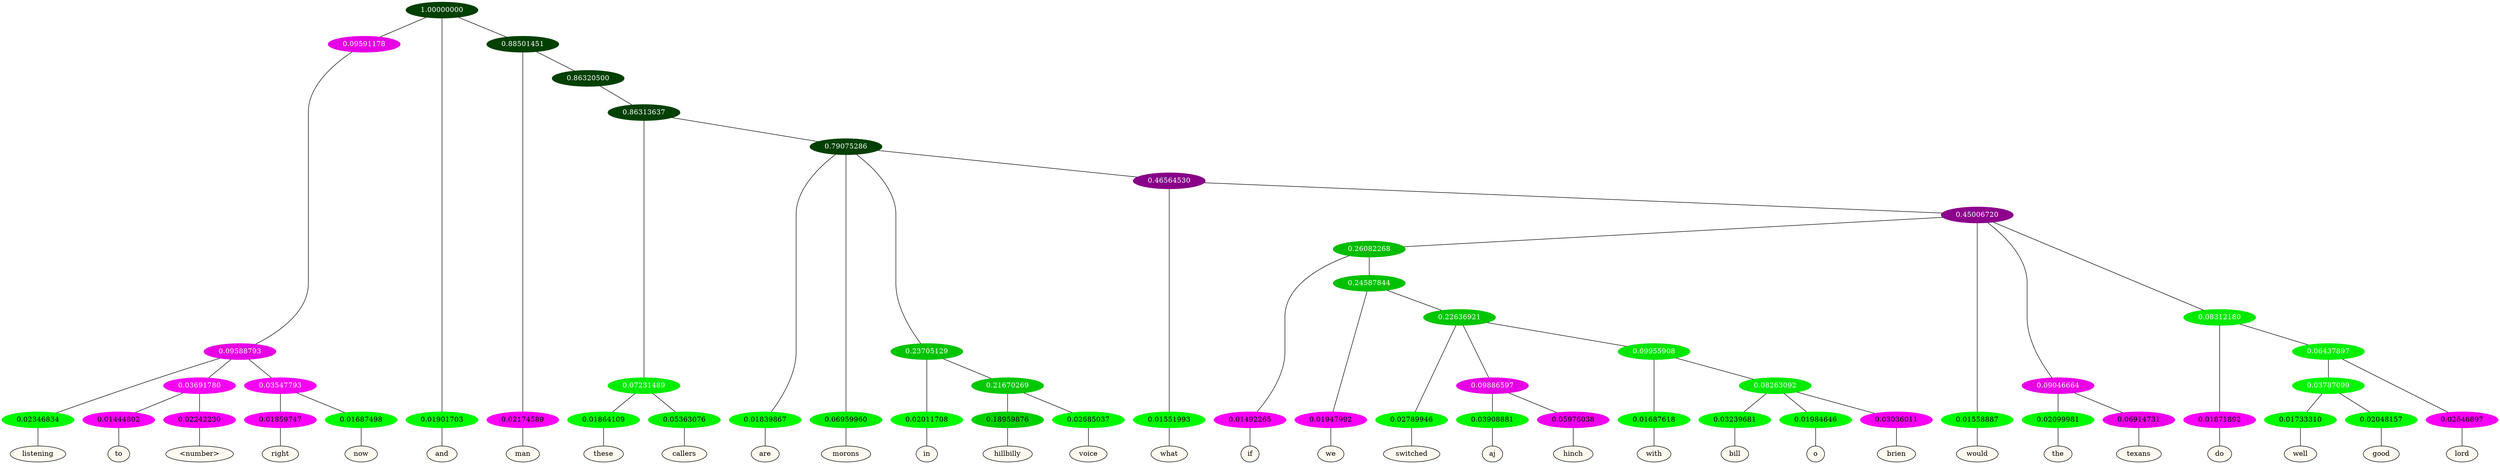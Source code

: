 graph {
	node [format=png height=0.15 nodesep=0.001 ordering=out overlap=prism overlap_scaling=0.01 ranksep=0.001 ratio=0.2 style=filled width=0.15]
	{
		rank=same
		a_w_7 [label=listening color=black fillcolor=floralwhite style="filled,solid"]
		a_w_11 [label=to color=black fillcolor=floralwhite style="filled,solid"]
		a_w_12 [label="\<number\>" color=black fillcolor=floralwhite style="filled,solid"]
		a_w_13 [label=right color=black fillcolor=floralwhite style="filled,solid"]
		a_w_14 [label=now color=black fillcolor=floralwhite style="filled,solid"]
		a_w_2 [label=and color=black fillcolor=floralwhite style="filled,solid"]
		a_w_5 [label=man color=black fillcolor=floralwhite style="filled,solid"]
		a_w_17 [label=these color=black fillcolor=floralwhite style="filled,solid"]
		a_w_18 [label=callers color=black fillcolor=floralwhite style="filled,solid"]
		a_w_19 [label=are color=black fillcolor=floralwhite style="filled,solid"]
		a_w_20 [label=morons color=black fillcolor=floralwhite style="filled,solid"]
		a_w_23 [label=in color=black fillcolor=floralwhite style="filled,solid"]
		a_w_27 [label=hillbilly color=black fillcolor=floralwhite style="filled,solid"]
		a_w_28 [label=voice color=black fillcolor=floralwhite style="filled,solid"]
		a_w_25 [label=what color=black fillcolor=floralwhite style="filled,solid"]
		a_w_33 [label=if color=black fillcolor=floralwhite style="filled,solid"]
		a_w_39 [label=we color=black fillcolor=floralwhite style="filled,solid"]
		a_w_43 [label=switched color=black fillcolor=floralwhite style="filled,solid"]
		a_w_48 [label=aj color=black fillcolor=floralwhite style="filled,solid"]
		a_w_49 [label=hinch color=black fillcolor=floralwhite style="filled,solid"]
		a_w_50 [label=with color=black fillcolor=floralwhite style="filled,solid"]
		a_w_52 [label=bill color=black fillcolor=floralwhite style="filled,solid"]
		a_w_53 [label=o color=black fillcolor=floralwhite style="filled,solid"]
		a_w_54 [label=brien color=black fillcolor=floralwhite style="filled,solid"]
		a_w_30 [label=would color=black fillcolor=floralwhite style="filled,solid"]
		a_w_35 [label=the color=black fillcolor=floralwhite style="filled,solid"]
		a_w_36 [label=texans color=black fillcolor=floralwhite style="filled,solid"]
		a_w_37 [label=do color=black fillcolor=floralwhite style="filled,solid"]
		a_w_46 [label=well color=black fillcolor=floralwhite style="filled,solid"]
		a_w_47 [label=good color=black fillcolor=floralwhite style="filled,solid"]
		a_w_42 [label=lord color=black fillcolor=floralwhite style="filled,solid"]
	}
	a_n_7 -- a_w_7
	a_n_11 -- a_w_11
	a_n_12 -- a_w_12
	a_n_13 -- a_w_13
	a_n_14 -- a_w_14
	a_n_2 -- a_w_2
	a_n_5 -- a_w_5
	a_n_17 -- a_w_17
	a_n_18 -- a_w_18
	a_n_19 -- a_w_19
	a_n_20 -- a_w_20
	a_n_23 -- a_w_23
	a_n_27 -- a_w_27
	a_n_28 -- a_w_28
	a_n_25 -- a_w_25
	a_n_33 -- a_w_33
	a_n_39 -- a_w_39
	a_n_43 -- a_w_43
	a_n_48 -- a_w_48
	a_n_49 -- a_w_49
	a_n_50 -- a_w_50
	a_n_52 -- a_w_52
	a_n_53 -- a_w_53
	a_n_54 -- a_w_54
	a_n_30 -- a_w_30
	a_n_35 -- a_w_35
	a_n_36 -- a_w_36
	a_n_37 -- a_w_37
	a_n_46 -- a_w_46
	a_n_47 -- a_w_47
	a_n_42 -- a_w_42
	{
		rank=same
		a_n_7 [label=0.02346834 color="0.334 1.000 0.977" fontcolor=black]
		a_n_11 [label=0.01444802 color="0.835 1.000 0.986" fontcolor=black]
		a_n_12 [label=0.02242230 color="0.835 1.000 0.978" fontcolor=black]
		a_n_13 [label=0.01859747 color="0.835 1.000 0.981" fontcolor=black]
		a_n_14 [label=0.01687498 color="0.334 1.000 0.983" fontcolor=black]
		a_n_2 [label=0.01901703 color="0.334 1.000 0.981" fontcolor=black]
		a_n_5 [label=0.02174589 color="0.835 1.000 0.978" fontcolor=black]
		a_n_17 [label=0.01864109 color="0.334 1.000 0.981" fontcolor=black]
		a_n_18 [label=0.05363076 color="0.334 1.000 0.946" fontcolor=black]
		a_n_19 [label=0.01839867 color="0.334 1.000 0.982" fontcolor=black]
		a_n_20 [label=0.06959960 color="0.334 1.000 0.930" fontcolor=black]
		a_n_23 [label=0.02011708 color="0.334 1.000 0.980" fontcolor=black]
		a_n_27 [label=0.18959876 color="0.334 1.000 0.810" fontcolor=black]
		a_n_28 [label=0.02685037 color="0.334 1.000 0.973" fontcolor=black]
		a_n_25 [label=0.01551993 color="0.334 1.000 0.984" fontcolor=black]
		a_n_33 [label=0.01492265 color="0.835 1.000 0.985" fontcolor=black]
		a_n_39 [label=0.01947992 color="0.835 1.000 0.981" fontcolor=black]
		a_n_43 [label=0.02789946 color="0.334 1.000 0.972" fontcolor=black]
		a_n_48 [label=0.03908881 color="0.334 1.000 0.961" fontcolor=black]
		a_n_49 [label=0.05976038 color="0.835 1.000 0.940" fontcolor=black]
		a_n_50 [label=0.01687618 color="0.334 1.000 0.983" fontcolor=black]
		a_n_52 [label=0.03239681 color="0.334 1.000 0.968" fontcolor=black]
		a_n_53 [label=0.01984646 color="0.334 1.000 0.980" fontcolor=black]
		a_n_54 [label=0.03036011 color="0.835 1.000 0.970" fontcolor=black]
		a_n_30 [label=0.01558887 color="0.334 1.000 0.984" fontcolor=black]
		a_n_35 [label=0.02099981 color="0.334 1.000 0.979" fontcolor=black]
		a_n_36 [label=0.06914731 color="0.835 1.000 0.931" fontcolor=black]
		a_n_37 [label=0.01871892 color="0.835 1.000 0.981" fontcolor=black]
		a_n_46 [label=0.01733310 color="0.334 1.000 0.983" fontcolor=black]
		a_n_47 [label=0.02048157 color="0.334 1.000 0.980" fontcolor=black]
		a_n_42 [label=0.02646897 color="0.835 1.000 0.974" fontcolor=black]
	}
	a_n_0 [label=1.00000000 color="0.334 1.000 0.250" fontcolor=grey99]
	a_n_1 [label=0.09591178 color="0.835 1.000 0.904" fontcolor=grey99]
	a_n_0 -- a_n_1
	a_n_0 -- a_n_2
	a_n_3 [label=0.88501451 color="0.334 1.000 0.250" fontcolor=grey99]
	a_n_0 -- a_n_3
	a_n_4 [label=0.09588793 color="0.835 1.000 0.904" fontcolor=grey99]
	a_n_1 -- a_n_4
	a_n_3 -- a_n_5
	a_n_6 [label=0.86320500 color="0.334 1.000 0.250" fontcolor=grey99]
	a_n_3 -- a_n_6
	a_n_4 -- a_n_7
	a_n_8 [label=0.03691780 color="0.835 1.000 0.963" fontcolor=grey99]
	a_n_4 -- a_n_8
	a_n_9 [label=0.03547793 color="0.835 1.000 0.965" fontcolor=grey99]
	a_n_4 -- a_n_9
	a_n_10 [label=0.86313637 color="0.334 1.000 0.250" fontcolor=grey99]
	a_n_6 -- a_n_10
	a_n_8 -- a_n_11
	a_n_8 -- a_n_12
	a_n_9 -- a_n_13
	a_n_9 -- a_n_14
	a_n_15 [label=0.07231489 color="0.334 1.000 0.928" fontcolor=grey99]
	a_n_10 -- a_n_15
	a_n_16 [label=0.79075286 color="0.334 1.000 0.250" fontcolor=grey99]
	a_n_10 -- a_n_16
	a_n_15 -- a_n_17
	a_n_15 -- a_n_18
	a_n_16 -- a_n_19
	a_n_16 -- a_n_20
	a_n_21 [label=0.23705129 color="0.334 1.000 0.763" fontcolor=grey99]
	a_n_16 -- a_n_21
	a_n_22 [label=0.46564530 color="0.835 1.000 0.534" fontcolor=grey99]
	a_n_16 -- a_n_22
	a_n_21 -- a_n_23
	a_n_24 [label=0.21670269 color="0.334 1.000 0.783" fontcolor=grey99]
	a_n_21 -- a_n_24
	a_n_22 -- a_n_25
	a_n_26 [label=0.45006720 color="0.835 1.000 0.550" fontcolor=grey99]
	a_n_22 -- a_n_26
	a_n_24 -- a_n_27
	a_n_24 -- a_n_28
	a_n_29 [label=0.26082268 color="0.334 1.000 0.739" fontcolor=grey99]
	a_n_26 -- a_n_29
	a_n_26 -- a_n_30
	a_n_31 [label=0.09046664 color="0.835 1.000 0.910" fontcolor=grey99]
	a_n_26 -- a_n_31
	a_n_32 [label=0.08312180 color="0.334 1.000 0.917" fontcolor=grey99]
	a_n_26 -- a_n_32
	a_n_29 -- a_n_33
	a_n_34 [label=0.24587844 color="0.334 1.000 0.754" fontcolor=grey99]
	a_n_29 -- a_n_34
	a_n_31 -- a_n_35
	a_n_31 -- a_n_36
	a_n_32 -- a_n_37
	a_n_38 [label=0.06437897 color="0.334 1.000 0.936" fontcolor=grey99]
	a_n_32 -- a_n_38
	a_n_34 -- a_n_39
	a_n_40 [label=0.22636921 color="0.334 1.000 0.774" fontcolor=grey99]
	a_n_34 -- a_n_40
	a_n_41 [label=0.03787099 color="0.334 1.000 0.962" fontcolor=grey99]
	a_n_38 -- a_n_41
	a_n_38 -- a_n_42
	a_n_40 -- a_n_43
	a_n_44 [label=0.09886597 color="0.835 1.000 0.901" fontcolor=grey99]
	a_n_40 -- a_n_44
	a_n_45 [label=0.09955908 color="0.334 1.000 0.900" fontcolor=grey99]
	a_n_40 -- a_n_45
	a_n_41 -- a_n_46
	a_n_41 -- a_n_47
	a_n_44 -- a_n_48
	a_n_44 -- a_n_49
	a_n_45 -- a_n_50
	a_n_51 [label=0.08263092 color="0.334 1.000 0.917" fontcolor=grey99]
	a_n_45 -- a_n_51
	a_n_51 -- a_n_52
	a_n_51 -- a_n_53
	a_n_51 -- a_n_54
}

